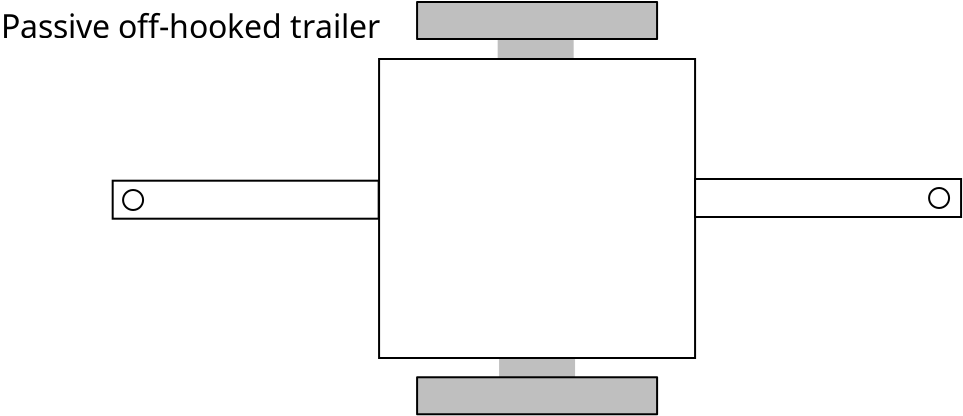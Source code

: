 <?xml version="1.0" encoding="UTF-8"?>
<dia:diagram xmlns:dia="http://www.lysator.liu.se/~alla/dia/">
  <dia:layer name="Background" visible="true">
    <dia:object type="Standard - Box" version="0" id="O0">
      <dia:attribute name="obj_pos">
        <dia:point val="21.15,25"/>
      </dia:attribute>
      <dia:attribute name="obj_bb">
        <dia:rectangle val="21.1,24.95;24.9,25.95"/>
      </dia:attribute>
      <dia:attribute name="elem_corner">
        <dia:point val="21.15,25"/>
      </dia:attribute>
      <dia:attribute name="elem_width">
        <dia:real val="3.7"/>
      </dia:attribute>
      <dia:attribute name="elem_height">
        <dia:real val="0.9"/>
      </dia:attribute>
      <dia:attribute name="border_color">
        <dia:color val="#bfbfbf"/>
      </dia:attribute>
      <dia:attribute name="inner_color">
        <dia:color val="#bfbfbf"/>
      </dia:attribute>
      <dia:attribute name="show_background">
        <dia:boolean val="true"/>
      </dia:attribute>
      <dia:attribute name="corner_radius">
        <dia:real val="1.175e-38"/>
      </dia:attribute>
    </dia:object>
    <dia:object type="Standard - Box" version="0" id="O1">
      <dia:attribute name="obj_pos">
        <dia:point val="21.08,9.035"/>
      </dia:attribute>
      <dia:attribute name="obj_bb">
        <dia:rectangle val="21.03,8.985;24.83,9.985"/>
      </dia:attribute>
      <dia:attribute name="elem_corner">
        <dia:point val="21.08,9.035"/>
      </dia:attribute>
      <dia:attribute name="elem_width">
        <dia:real val="3.7"/>
      </dia:attribute>
      <dia:attribute name="elem_height">
        <dia:real val="0.9"/>
      </dia:attribute>
      <dia:attribute name="border_color">
        <dia:color val="#bfbfbf"/>
      </dia:attribute>
      <dia:attribute name="inner_color">
        <dia:color val="#bfbfbf"/>
      </dia:attribute>
      <dia:attribute name="show_background">
        <dia:boolean val="true"/>
      </dia:attribute>
      <dia:attribute name="corner_radius">
        <dia:real val="1.175e-38"/>
      </dia:attribute>
    </dia:object>
    <dia:object type="Standard - Box" version="0" id="O2">
      <dia:attribute name="obj_pos">
        <dia:point val="15.1,10"/>
      </dia:attribute>
      <dia:attribute name="obj_bb">
        <dia:rectangle val="15.05,9.95;30.95,25"/>
      </dia:attribute>
      <dia:attribute name="elem_corner">
        <dia:point val="15.1,10"/>
      </dia:attribute>
      <dia:attribute name="elem_width">
        <dia:real val="15.8"/>
      </dia:attribute>
      <dia:attribute name="elem_height">
        <dia:real val="14.95"/>
      </dia:attribute>
      <dia:attribute name="show_background">
        <dia:boolean val="true"/>
      </dia:attribute>
    </dia:object>
    <dia:object type="Standard - Box" version="0" id="O3">
      <dia:attribute name="obj_pos">
        <dia:point val="17,7.15"/>
      </dia:attribute>
      <dia:attribute name="obj_bb">
        <dia:rectangle val="16.95,7.1;29.05,9.05"/>
      </dia:attribute>
      <dia:attribute name="elem_corner">
        <dia:point val="17,7.15"/>
      </dia:attribute>
      <dia:attribute name="elem_width">
        <dia:real val="12"/>
      </dia:attribute>
      <dia:attribute name="elem_height">
        <dia:real val="1.85"/>
      </dia:attribute>
      <dia:attribute name="inner_color">
        <dia:color val="#bfbfbf"/>
      </dia:attribute>
      <dia:attribute name="show_background">
        <dia:boolean val="true"/>
      </dia:attribute>
      <dia:attribute name="corner_radius">
        <dia:real val="1.175e-38"/>
      </dia:attribute>
    </dia:object>
    <dia:object type="Standard - Box" version="0" id="O4">
      <dia:attribute name="obj_pos">
        <dia:point val="17.001,25.914"/>
      </dia:attribute>
      <dia:attribute name="obj_bb">
        <dia:rectangle val="16.951,25.864;29.051,27.814"/>
      </dia:attribute>
      <dia:attribute name="elem_corner">
        <dia:point val="17.001,25.914"/>
      </dia:attribute>
      <dia:attribute name="elem_width">
        <dia:real val="12"/>
      </dia:attribute>
      <dia:attribute name="elem_height">
        <dia:real val="1.85"/>
      </dia:attribute>
      <dia:attribute name="inner_color">
        <dia:color val="#bfbfbf"/>
      </dia:attribute>
      <dia:attribute name="show_background">
        <dia:boolean val="true"/>
      </dia:attribute>
      <dia:attribute name="corner_radius">
        <dia:real val="1.175e-38"/>
      </dia:attribute>
    </dia:object>
    <dia:object type="Standard - Box" version="0" id="O5">
      <dia:attribute name="obj_pos">
        <dia:point val="30.9,16"/>
      </dia:attribute>
      <dia:attribute name="obj_bb">
        <dia:rectangle val="30.85,15.95;44.25,17.95"/>
      </dia:attribute>
      <dia:attribute name="elem_corner">
        <dia:point val="30.9,16"/>
      </dia:attribute>
      <dia:attribute name="elem_width">
        <dia:real val="13.3"/>
      </dia:attribute>
      <dia:attribute name="elem_height">
        <dia:real val="1.9"/>
      </dia:attribute>
      <dia:attribute name="show_background">
        <dia:boolean val="true"/>
      </dia:attribute>
    </dia:object>
    <dia:object type="Standard - Box" version="0" id="O6">
      <dia:attribute name="obj_pos">
        <dia:point val="1.78,16.085"/>
      </dia:attribute>
      <dia:attribute name="obj_bb">
        <dia:rectangle val="1.73,16.035;15.13,18.035"/>
      </dia:attribute>
      <dia:attribute name="elem_corner">
        <dia:point val="1.78,16.085"/>
      </dia:attribute>
      <dia:attribute name="elem_width">
        <dia:real val="13.3"/>
      </dia:attribute>
      <dia:attribute name="elem_height">
        <dia:real val="1.9"/>
      </dia:attribute>
      <dia:attribute name="show_background">
        <dia:boolean val="true"/>
      </dia:attribute>
    </dia:object>
    <dia:object type="Standard - Ellipse" version="0" id="O7">
      <dia:attribute name="obj_pos">
        <dia:point val="42.6,16.45"/>
      </dia:attribute>
      <dia:attribute name="obj_bb">
        <dia:rectangle val="42.55,16.4;43.65,17.5"/>
      </dia:attribute>
      <dia:attribute name="elem_corner">
        <dia:point val="42.6,16.45"/>
      </dia:attribute>
      <dia:attribute name="elem_width">
        <dia:real val="1"/>
      </dia:attribute>
      <dia:attribute name="elem_height">
        <dia:real val="1"/>
      </dia:attribute>
      <dia:attribute name="aspect">
        <dia:enum val="2"/>
      </dia:attribute>
    </dia:object>
    <dia:object type="Standard - Ellipse" version="0" id="O8">
      <dia:attribute name="obj_pos">
        <dia:point val="2.3,16.55"/>
      </dia:attribute>
      <dia:attribute name="obj_bb">
        <dia:rectangle val="2.25,16.5;3.35,17.6"/>
      </dia:attribute>
      <dia:attribute name="elem_corner">
        <dia:point val="2.3,16.55"/>
      </dia:attribute>
      <dia:attribute name="elem_width">
        <dia:real val="1"/>
      </dia:attribute>
      <dia:attribute name="elem_height">
        <dia:real val="1"/>
      </dia:attribute>
      <dia:attribute name="aspect">
        <dia:enum val="2"/>
      </dia:attribute>
    </dia:object>
    <dia:object type="Standard - Text" version="0" id="O9">
      <dia:attribute name="obj_pos">
        <dia:point val="-3.804,8.965"/>
      </dia:attribute>
      <dia:attribute name="obj_bb">
        <dia:rectangle val="-3.804,7.565;14.396,9.965"/>
      </dia:attribute>
      <dia:attribute name="text">
        <dia:composite type="text">
          <dia:attribute name="string">
            <dia:string>#Passive off-hooked trailer#</dia:string>
          </dia:attribute>
          <dia:attribute name="font">
            <dia:font family="sans" style="0" name="Helvetica"/>
          </dia:attribute>
          <dia:attribute name="height">
            <dia:real val="2"/>
          </dia:attribute>
          <dia:attribute name="pos">
            <dia:point val="-3.804,8.965"/>
          </dia:attribute>
          <dia:attribute name="color">
            <dia:color val="#000000"/>
          </dia:attribute>
          <dia:attribute name="alignment">
            <dia:enum val="0"/>
          </dia:attribute>
        </dia:composite>
      </dia:attribute>
    </dia:object>
  </dia:layer>
  <dia:layer name="Bond Graph" visible="true">
    <dia:object type="BondGraph - MTT port" version="0" id="O10">
      <dia:attribute name="obj_pos">
        <dia:point val="34,35"/>
      </dia:attribute>
      <dia:attribute name="obj_bb">
        <dia:rectangle val="33.95,34.95;40.684,36.857"/>
      </dia:attribute>
      <dia:attribute name="elem_corner">
        <dia:point val="34,35"/>
      </dia:attribute>
      <dia:attribute name="elem_width">
        <dia:real val="6.634"/>
      </dia:attribute>
      <dia:attribute name="elem_height">
        <dia:real val="1.807"/>
      </dia:attribute>
      <dia:attribute name="line_width">
        <dia:real val="0.1"/>
      </dia:attribute>
      <dia:attribute name="line_colour">
        <dia:color val="#000000"/>
      </dia:attribute>
      <dia:attribute name="fill_colour">
        <dia:color val="#ffffff"/>
      </dia:attribute>
      <dia:attribute name="show_background">
        <dia:boolean val="true"/>
      </dia:attribute>
      <dia:attribute name="line_style">
        <dia:enum val="0"/>
        <dia:real val="1"/>
      </dia:attribute>
      <dia:attribute name="text">
        <dia:composite type="text">
          <dia:attribute name="string">
            <dia:string>#rotation:z1#</dia:string>
          </dia:attribute>
          <dia:attribute name="font">
            <dia:font family="sans" style="80" name="Helvetica"/>
          </dia:attribute>
          <dia:attribute name="height">
            <dia:real val="1"/>
          </dia:attribute>
          <dia:attribute name="pos">
            <dia:point val="37.317,36.154"/>
          </dia:attribute>
          <dia:attribute name="color">
            <dia:color val="#000000"/>
          </dia:attribute>
          <dia:attribute name="alignment">
            <dia:enum val="1"/>
          </dia:attribute>
        </dia:composite>
      </dia:attribute>
      <dia:attribute name="flip_horizontal">
        <dia:boolean val="false"/>
      </dia:attribute>
      <dia:attribute name="flip_vertical">
        <dia:boolean val="false"/>
      </dia:attribute>
    </dia:object>
    <dia:object type="BondGraph - MTT port" version="0" id="O11">
      <dia:attribute name="obj_pos">
        <dia:point val="5,35"/>
      </dia:attribute>
      <dia:attribute name="obj_bb">
        <dia:rectangle val="4.95,34.95;11.684,36.857"/>
      </dia:attribute>
      <dia:attribute name="elem_corner">
        <dia:point val="5,35"/>
      </dia:attribute>
      <dia:attribute name="elem_width">
        <dia:real val="6.634"/>
      </dia:attribute>
      <dia:attribute name="elem_height">
        <dia:real val="1.807"/>
      </dia:attribute>
      <dia:attribute name="line_width">
        <dia:real val="0.1"/>
      </dia:attribute>
      <dia:attribute name="line_colour">
        <dia:color val="#000000"/>
      </dia:attribute>
      <dia:attribute name="fill_colour">
        <dia:color val="#ffffff"/>
      </dia:attribute>
      <dia:attribute name="show_background">
        <dia:boolean val="true"/>
      </dia:attribute>
      <dia:attribute name="line_style">
        <dia:enum val="0"/>
        <dia:real val="1"/>
      </dia:attribute>
      <dia:attribute name="text">
        <dia:composite type="text">
          <dia:attribute name="string">
            <dia:string>#rotation:z2#</dia:string>
          </dia:attribute>
          <dia:attribute name="font">
            <dia:font family="sans" style="80" name="Helvetica"/>
          </dia:attribute>
          <dia:attribute name="height">
            <dia:real val="1"/>
          </dia:attribute>
          <dia:attribute name="pos">
            <dia:point val="8.317,36.154"/>
          </dia:attribute>
          <dia:attribute name="color">
            <dia:color val="#000000"/>
          </dia:attribute>
          <dia:attribute name="alignment">
            <dia:enum val="1"/>
          </dia:attribute>
        </dia:composite>
      </dia:attribute>
      <dia:attribute name="flip_horizontal">
        <dia:boolean val="false"/>
      </dia:attribute>
      <dia:attribute name="flip_vertical">
        <dia:boolean val="false"/>
      </dia:attribute>
    </dia:object>
    <dia:object type="BondGraph - MTT port" version="0" id="O12">
      <dia:attribute name="obj_pos">
        <dia:point val="13,42"/>
      </dia:attribute>
      <dia:attribute name="obj_bb">
        <dia:rectangle val="12.95,41.95;16.496,43.857"/>
      </dia:attribute>
      <dia:attribute name="elem_corner">
        <dia:point val="13,42"/>
      </dia:attribute>
      <dia:attribute name="elem_width">
        <dia:real val="3.446"/>
      </dia:attribute>
      <dia:attribute name="elem_height">
        <dia:real val="1.807"/>
      </dia:attribute>
      <dia:attribute name="line_width">
        <dia:real val="0.1"/>
      </dia:attribute>
      <dia:attribute name="line_colour">
        <dia:color val="#000000"/>
      </dia:attribute>
      <dia:attribute name="fill_colour">
        <dia:color val="#ffffff"/>
      </dia:attribute>
      <dia:attribute name="show_background">
        <dia:boolean val="false"/>
      </dia:attribute>
      <dia:attribute name="line_style">
        <dia:enum val="0"/>
        <dia:real val="1"/>
      </dia:attribute>
      <dia:attribute name="text">
        <dia:composite type="text">
          <dia:attribute name="string">
            <dia:string>#TF:D#</dia:string>
          </dia:attribute>
          <dia:attribute name="font">
            <dia:font family="serif" style="80" name="Times-Roman"/>
          </dia:attribute>
          <dia:attribute name="height">
            <dia:real val="1"/>
          </dia:attribute>
          <dia:attribute name="pos">
            <dia:point val="14.723,43.204"/>
          </dia:attribute>
          <dia:attribute name="color">
            <dia:color val="#000000"/>
          </dia:attribute>
          <dia:attribute name="alignment">
            <dia:enum val="1"/>
          </dia:attribute>
        </dia:composite>
      </dia:attribute>
      <dia:attribute name="flip_horizontal">
        <dia:boolean val="false"/>
      </dia:attribute>
      <dia:attribute name="flip_vertical">
        <dia:boolean val="false"/>
      </dia:attribute>
    </dia:object>
    <dia:object type="BondGraph - MTT port" version="0" id="O13">
      <dia:attribute name="obj_pos">
        <dia:point val="29,43"/>
      </dia:attribute>
      <dia:attribute name="obj_bb">
        <dia:rectangle val="28.95,42.95;32.371,44.857"/>
      </dia:attribute>
      <dia:attribute name="elem_corner">
        <dia:point val="29,43"/>
      </dia:attribute>
      <dia:attribute name="elem_width">
        <dia:real val="3.321"/>
      </dia:attribute>
      <dia:attribute name="elem_height">
        <dia:real val="1.807"/>
      </dia:attribute>
      <dia:attribute name="line_width">
        <dia:real val="0.1"/>
      </dia:attribute>
      <dia:attribute name="line_colour">
        <dia:color val="#000000"/>
      </dia:attribute>
      <dia:attribute name="fill_colour">
        <dia:color val="#ffffff"/>
      </dia:attribute>
      <dia:attribute name="show_background">
        <dia:boolean val="false"/>
      </dia:attribute>
      <dia:attribute name="line_style">
        <dia:enum val="0"/>
        <dia:real val="1"/>
      </dia:attribute>
      <dia:attribute name="text">
        <dia:composite type="text">
          <dia:attribute name="string">
            <dia:string>#TF:L#</dia:string>
          </dia:attribute>
          <dia:attribute name="font">
            <dia:font family="serif" style="80" name="Times-Roman"/>
          </dia:attribute>
          <dia:attribute name="height">
            <dia:real val="1"/>
          </dia:attribute>
          <dia:attribute name="pos">
            <dia:point val="30.661,44.204"/>
          </dia:attribute>
          <dia:attribute name="color">
            <dia:color val="#000000"/>
          </dia:attribute>
          <dia:attribute name="alignment">
            <dia:enum val="1"/>
          </dia:attribute>
        </dia:composite>
      </dia:attribute>
      <dia:attribute name="flip_horizontal">
        <dia:boolean val="false"/>
      </dia:attribute>
      <dia:attribute name="flip_vertical">
        <dia:boolean val="false"/>
      </dia:attribute>
    </dia:object>
    <dia:object type="BondGraph - MTT port" version="0" id="O14">
      <dia:attribute name="obj_pos">
        <dia:point val="-4,35"/>
      </dia:attribute>
      <dia:attribute name="obj_bb">
        <dia:rectangle val="-4.05,34.95;0.871,36.857"/>
      </dia:attribute>
      <dia:attribute name="elem_corner">
        <dia:point val="-4,35"/>
      </dia:attribute>
      <dia:attribute name="elem_width">
        <dia:real val="4.821"/>
      </dia:attribute>
      <dia:attribute name="elem_height">
        <dia:real val="1.807"/>
      </dia:attribute>
      <dia:attribute name="line_width">
        <dia:real val="0.1"/>
      </dia:attribute>
      <dia:attribute name="line_colour">
        <dia:color val="#000000"/>
      </dia:attribute>
      <dia:attribute name="fill_colour">
        <dia:color val="#ffffff"/>
      </dia:attribute>
      <dia:attribute name="show_background">
        <dia:boolean val="false"/>
      </dia:attribute>
      <dia:attribute name="line_style">
        <dia:enum val="0"/>
        <dia:real val="1"/>
      </dia:attribute>
      <dia:attribute name="text">
        <dia:composite type="text">
          <dia:attribute name="string">
            <dia:string>#SS:[x2]#</dia:string>
          </dia:attribute>
          <dia:attribute name="font">
            <dia:font family="serif" style="80" name="Times-Roman"/>
          </dia:attribute>
          <dia:attribute name="height">
            <dia:real val="1"/>
          </dia:attribute>
          <dia:attribute name="pos">
            <dia:point val="-1.589,36.204"/>
          </dia:attribute>
          <dia:attribute name="color">
            <dia:color val="#000000"/>
          </dia:attribute>
          <dia:attribute name="alignment">
            <dia:enum val="1"/>
          </dia:attribute>
        </dia:composite>
      </dia:attribute>
      <dia:attribute name="flip_horizontal">
        <dia:boolean val="false"/>
      </dia:attribute>
      <dia:attribute name="flip_vertical">
        <dia:boolean val="false"/>
      </dia:attribute>
    </dia:object>
    <dia:object type="BondGraph - MTT port" version="0" id="O15">
      <dia:attribute name="obj_pos">
        <dia:point val="6,28"/>
      </dia:attribute>
      <dia:attribute name="obj_bb">
        <dia:rectangle val="5.95,27.95;10.871,29.857"/>
      </dia:attribute>
      <dia:attribute name="elem_corner">
        <dia:point val="6,28"/>
      </dia:attribute>
      <dia:attribute name="elem_width">
        <dia:real val="4.821"/>
      </dia:attribute>
      <dia:attribute name="elem_height">
        <dia:real val="1.807"/>
      </dia:attribute>
      <dia:attribute name="line_width">
        <dia:real val="0.1"/>
      </dia:attribute>
      <dia:attribute name="line_colour">
        <dia:color val="#000000"/>
      </dia:attribute>
      <dia:attribute name="fill_colour">
        <dia:color val="#ffffff"/>
      </dia:attribute>
      <dia:attribute name="show_background">
        <dia:boolean val="false"/>
      </dia:attribute>
      <dia:attribute name="line_style">
        <dia:enum val="0"/>
        <dia:real val="1"/>
      </dia:attribute>
      <dia:attribute name="text">
        <dia:composite type="text">
          <dia:attribute name="string">
            <dia:string>#SS:[y2]#</dia:string>
          </dia:attribute>
          <dia:attribute name="font">
            <dia:font family="serif" style="80" name="Times-Roman"/>
          </dia:attribute>
          <dia:attribute name="height">
            <dia:real val="1"/>
          </dia:attribute>
          <dia:attribute name="pos">
            <dia:point val="8.411,29.204"/>
          </dia:attribute>
          <dia:attribute name="color">
            <dia:color val="#000000"/>
          </dia:attribute>
          <dia:attribute name="alignment">
            <dia:enum val="1"/>
          </dia:attribute>
        </dia:composite>
      </dia:attribute>
      <dia:attribute name="flip_horizontal">
        <dia:boolean val="false"/>
      </dia:attribute>
      <dia:attribute name="flip_vertical">
        <dia:boolean val="false"/>
      </dia:attribute>
    </dia:object>
    <dia:object type="BondGraph - MTT bond" version="0" id="O16">
      <dia:attribute name="obj_pos">
        <dia:point val="47.417,36.004"/>
      </dia:attribute>
      <dia:attribute name="obj_bb">
        <dia:rectangle val="41.572,34.097;45.6,36.803"/>
      </dia:attribute>
      <dia:attribute name="conn_endpoints">
        <dia:point val="47.417,36.004"/>
        <dia:point val="37.317,35.904"/>
      </dia:attribute>
      <dia:attribute name="numcp">
        <dia:int val="1"/>
      </dia:attribute>
      <dia:attribute name="absolute_start_gap">
        <dia:real val="1"/>
      </dia:attribute>
      <dia:attribute name="absolute_end_gap">
        <dia:real val="1"/>
      </dia:attribute>
      <dia:attribute name="object_edge_start">
        <dia:boolean val="true"/>
      </dia:attribute>
      <dia:attribute name="object_edge_end">
        <dia:boolean val="true"/>
      </dia:attribute>
      <dia:attribute name="effort_causality">
        <dia:enum val="1"/>
      </dia:attribute>
      <dia:attribute name="flow_causality">
        <dia:enum val="1"/>
      </dia:attribute>
      <dia:attribute name="arrow_on_start">
        <dia:boolean val="false"/>
      </dia:attribute>
      <dia:attribute name="signal">
        <dia:boolean val="false"/>
      </dia:attribute>
      <dia:attribute name="end_label">
        <dia:string>#[x_1]#</dia:string>
      </dia:attribute>
      <dia:connections>
        <dia:connection handle="0" to="O40" connection="0"/>
        <dia:connection handle="1" to="O10" connection="0"/>
      </dia:connections>
    </dia:object>
    <dia:object type="BondGraph - MTT bond" version="0" id="O17">
      <dia:attribute name="obj_pos">
        <dia:point val="37.308,28.974"/>
      </dia:attribute>
      <dia:attribute name="obj_bb">
        <dia:rectangle val="37.221,30.273;40.014,34.151"/>
      </dia:attribute>
      <dia:attribute name="conn_endpoints">
        <dia:point val="37.308,28.974"/>
        <dia:point val="37.317,35.904"/>
      </dia:attribute>
      <dia:attribute name="numcp">
        <dia:int val="1"/>
      </dia:attribute>
      <dia:attribute name="absolute_start_gap">
        <dia:real val="1"/>
      </dia:attribute>
      <dia:attribute name="absolute_end_gap">
        <dia:real val="1"/>
      </dia:attribute>
      <dia:attribute name="object_edge_start">
        <dia:boolean val="true"/>
      </dia:attribute>
      <dia:attribute name="object_edge_end">
        <dia:boolean val="true"/>
      </dia:attribute>
      <dia:attribute name="effort_causality">
        <dia:enum val="1"/>
      </dia:attribute>
      <dia:attribute name="flow_causality">
        <dia:enum val="1"/>
      </dia:attribute>
      <dia:attribute name="arrow_on_start">
        <dia:boolean val="false"/>
      </dia:attribute>
      <dia:attribute name="signal">
        <dia:boolean val="false"/>
      </dia:attribute>
      <dia:attribute name="end_label">
        <dia:string>#[y_1]#</dia:string>
      </dia:attribute>
      <dia:connections>
        <dia:connection handle="0" to="O41" connection="0"/>
        <dia:connection handle="1" to="O10" connection="0"/>
      </dia:connections>
    </dia:object>
    <dia:object type="BondGraph - MTT port" version="0" id="O18">
      <dia:attribute name="obj_pos">
        <dia:point val="23,35"/>
      </dia:attribute>
      <dia:attribute name="obj_bb">
        <dia:rectangle val="22.95,34.95;24.684,36.857"/>
      </dia:attribute>
      <dia:attribute name="elem_corner">
        <dia:point val="23,35"/>
      </dia:attribute>
      <dia:attribute name="elem_width">
        <dia:real val="1.634"/>
      </dia:attribute>
      <dia:attribute name="elem_height">
        <dia:real val="1.807"/>
      </dia:attribute>
      <dia:attribute name="line_width">
        <dia:real val="0.1"/>
      </dia:attribute>
      <dia:attribute name="line_colour">
        <dia:color val="#000000"/>
      </dia:attribute>
      <dia:attribute name="fill_colour">
        <dia:color val="#ffffff"/>
      </dia:attribute>
      <dia:attribute name="show_background">
        <dia:boolean val="false"/>
      </dia:attribute>
      <dia:attribute name="line_style">
        <dia:enum val="0"/>
        <dia:real val="1"/>
      </dia:attribute>
      <dia:attribute name="text">
        <dia:composite type="text">
          <dia:attribute name="string">
            <dia:string>#1#</dia:string>
          </dia:attribute>
          <dia:attribute name="font">
            <dia:font family="serif" style="80" name="Times-Roman"/>
          </dia:attribute>
          <dia:attribute name="height">
            <dia:real val="1"/>
          </dia:attribute>
          <dia:attribute name="pos">
            <dia:point val="23.817,36.204"/>
          </dia:attribute>
          <dia:attribute name="color">
            <dia:color val="#000000"/>
          </dia:attribute>
          <dia:attribute name="alignment">
            <dia:enum val="1"/>
          </dia:attribute>
        </dia:composite>
      </dia:attribute>
      <dia:attribute name="flip_horizontal">
        <dia:boolean val="false"/>
      </dia:attribute>
      <dia:attribute name="flip_vertical">
        <dia:boolean val="false"/>
      </dia:attribute>
    </dia:object>
    <dia:object type="BondGraph - MTT port" version="0" id="O19">
      <dia:attribute name="obj_pos">
        <dia:point val="23,52"/>
      </dia:attribute>
      <dia:attribute name="obj_bb">
        <dia:rectangle val="22.95,51.95;24.684,53.857"/>
      </dia:attribute>
      <dia:attribute name="elem_corner">
        <dia:point val="23,52"/>
      </dia:attribute>
      <dia:attribute name="elem_width">
        <dia:real val="1.634"/>
      </dia:attribute>
      <dia:attribute name="elem_height">
        <dia:real val="1.807"/>
      </dia:attribute>
      <dia:attribute name="line_width">
        <dia:real val="0.1"/>
      </dia:attribute>
      <dia:attribute name="line_colour">
        <dia:color val="#000000"/>
      </dia:attribute>
      <dia:attribute name="fill_colour">
        <dia:color val="#ffffff"/>
      </dia:attribute>
      <dia:attribute name="show_background">
        <dia:boolean val="false"/>
      </dia:attribute>
      <dia:attribute name="line_style">
        <dia:enum val="0"/>
        <dia:real val="1"/>
      </dia:attribute>
      <dia:attribute name="text">
        <dia:composite type="text">
          <dia:attribute name="string">
            <dia:string>#1#</dia:string>
          </dia:attribute>
          <dia:attribute name="font">
            <dia:font family="serif" style="80" name="Times-Roman"/>
          </dia:attribute>
          <dia:attribute name="height">
            <dia:real val="1"/>
          </dia:attribute>
          <dia:attribute name="pos">
            <dia:point val="23.817,53.204"/>
          </dia:attribute>
          <dia:attribute name="color">
            <dia:color val="#000000"/>
          </dia:attribute>
          <dia:attribute name="alignment">
            <dia:enum val="1"/>
          </dia:attribute>
        </dia:composite>
      </dia:attribute>
      <dia:attribute name="flip_horizontal">
        <dia:boolean val="false"/>
      </dia:attribute>
      <dia:attribute name="flip_vertical">
        <dia:boolean val="false"/>
      </dia:attribute>
    </dia:object>
    <dia:object type="BondGraph - MTT bond" version="0" id="O20">
      <dia:attribute name="obj_pos">
        <dia:point val="37.317,35.904"/>
      </dia:attribute>
      <dia:attribute name="obj_bb">
        <dia:rectangle val="25.573,34.054;34.45,36.754"/>
      </dia:attribute>
      <dia:attribute name="conn_endpoints">
        <dia:point val="37.317,35.904"/>
        <dia:point val="23.817,35.904"/>
      </dia:attribute>
      <dia:attribute name="numcp">
        <dia:int val="1"/>
      </dia:attribute>
      <dia:attribute name="absolute_start_gap">
        <dia:real val="1"/>
      </dia:attribute>
      <dia:attribute name="absolute_end_gap">
        <dia:real val="1"/>
      </dia:attribute>
      <dia:attribute name="object_edge_start">
        <dia:boolean val="true"/>
      </dia:attribute>
      <dia:attribute name="object_edge_end">
        <dia:boolean val="true"/>
      </dia:attribute>
      <dia:attribute name="effort_causality">
        <dia:enum val="0"/>
      </dia:attribute>
      <dia:attribute name="flow_causality">
        <dia:enum val="0"/>
      </dia:attribute>
      <dia:attribute name="arrow_on_start">
        <dia:boolean val="false"/>
      </dia:attribute>
      <dia:attribute name="signal">
        <dia:boolean val="false"/>
      </dia:attribute>
      <dia:attribute name="start_label">
        <dia:string>#[x_2]#</dia:string>
      </dia:attribute>
      <dia:connections>
        <dia:connection handle="0" to="O10" connection="0"/>
        <dia:connection handle="1" to="O18" connection="0"/>
      </dia:connections>
    </dia:object>
    <dia:object type="BondGraph - MTT bond" version="0" id="O21">
      <dia:attribute name="obj_pos">
        <dia:point val="37.317,35.904"/>
      </dia:attribute>
      <dia:attribute name="obj_bb">
        <dia:rectangle val="31.189,36.09;39.1,44.102"/>
      </dia:attribute>
      <dia:attribute name="conn_endpoints">
        <dia:point val="37.317,35.904"/>
        <dia:point val="30.661,43.904"/>
      </dia:attribute>
      <dia:attribute name="numcp">
        <dia:int val="1"/>
      </dia:attribute>
      <dia:attribute name="absolute_start_gap">
        <dia:real val="1"/>
      </dia:attribute>
      <dia:attribute name="absolute_end_gap">
        <dia:real val="1"/>
      </dia:attribute>
      <dia:attribute name="object_edge_start">
        <dia:boolean val="true"/>
      </dia:attribute>
      <dia:attribute name="object_edge_end">
        <dia:boolean val="true"/>
      </dia:attribute>
      <dia:attribute name="effort_causality">
        <dia:enum val="0"/>
      </dia:attribute>
      <dia:attribute name="flow_causality">
        <dia:enum val="0"/>
      </dia:attribute>
      <dia:attribute name="arrow_on_start">
        <dia:boolean val="false"/>
      </dia:attribute>
      <dia:attribute name="signal">
        <dia:boolean val="false"/>
      </dia:attribute>
      <dia:attribute name="start_label">
        <dia:string>#[y_2]#</dia:string>
      </dia:attribute>
      <dia:connections>
        <dia:connection handle="0" to="O10" connection="0"/>
        <dia:connection handle="1" to="O13" connection="0"/>
      </dia:connections>
    </dia:object>
    <dia:object type="BondGraph - MTT bond" version="0" id="O22">
      <dia:attribute name="obj_pos">
        <dia:point val="23.817,35.904"/>
      </dia:attribute>
      <dia:attribute name="obj_bb">
        <dia:rectangle val="12.569,34.054;22.0,36.754"/>
      </dia:attribute>
      <dia:attribute name="conn_endpoints">
        <dia:point val="23.817,35.904"/>
        <dia:point val="8.317,35.904"/>
      </dia:attribute>
      <dia:attribute name="numcp">
        <dia:int val="1"/>
      </dia:attribute>
      <dia:attribute name="absolute_start_gap">
        <dia:real val="1"/>
      </dia:attribute>
      <dia:attribute name="absolute_end_gap">
        <dia:real val="1"/>
      </dia:attribute>
      <dia:attribute name="object_edge_start">
        <dia:boolean val="true"/>
      </dia:attribute>
      <dia:attribute name="object_edge_end">
        <dia:boolean val="true"/>
      </dia:attribute>
      <dia:attribute name="effort_causality">
        <dia:enum val="0"/>
      </dia:attribute>
      <dia:attribute name="flow_causality">
        <dia:enum val="0"/>
      </dia:attribute>
      <dia:attribute name="arrow_on_start">
        <dia:boolean val="false"/>
      </dia:attribute>
      <dia:attribute name="signal">
        <dia:boolean val="false"/>
      </dia:attribute>
      <dia:attribute name="end_label">
        <dia:string>#[x_1]#</dia:string>
      </dia:attribute>
      <dia:connections>
        <dia:connection handle="0" to="O18" connection="0"/>
        <dia:connection handle="1" to="O11" connection="0"/>
      </dia:connections>
    </dia:object>
    <dia:object type="BondGraph - MTT bond" version="0" id="O23">
      <dia:attribute name="obj_pos">
        <dia:point val="30.661,43.904"/>
      </dia:attribute>
      <dia:attribute name="obj_bb">
        <dia:rectangle val="24.311,44.63;31.011,53.034"/>
      </dia:attribute>
      <dia:attribute name="conn_endpoints">
        <dia:point val="30.661,43.904"/>
        <dia:point val="23.817,52.904"/>
      </dia:attribute>
      <dia:attribute name="numcp">
        <dia:int val="1"/>
      </dia:attribute>
      <dia:attribute name="absolute_start_gap">
        <dia:real val="1"/>
      </dia:attribute>
      <dia:attribute name="absolute_end_gap">
        <dia:real val="1"/>
      </dia:attribute>
      <dia:attribute name="object_edge_start">
        <dia:boolean val="true"/>
      </dia:attribute>
      <dia:attribute name="object_edge_end">
        <dia:boolean val="true"/>
      </dia:attribute>
      <dia:attribute name="effort_causality">
        <dia:enum val="1"/>
      </dia:attribute>
      <dia:attribute name="flow_causality">
        <dia:enum val="1"/>
      </dia:attribute>
      <dia:attribute name="arrow_on_start">
        <dia:boolean val="false"/>
      </dia:attribute>
      <dia:attribute name="signal">
        <dia:boolean val="false"/>
      </dia:attribute>
      <dia:attribute name="show_labels">
        <dia:boolean val="true"/>
      </dia:attribute>
      <dia:connections>
        <dia:connection handle="0" to="O13" connection="0"/>
        <dia:connection handle="1" to="O19" connection="0"/>
      </dia:connections>
    </dia:object>
    <dia:object type="BondGraph - MTT bond" version="0" id="O24">
      <dia:attribute name="obj_pos">
        <dia:point val="23.817,52.904"/>
      </dia:attribute>
      <dia:attribute name="obj_bb">
        <dia:rectangle val="15.286,42.186;24.032,52.234"/>
      </dia:attribute>
      <dia:attribute name="conn_endpoints">
        <dia:point val="23.817,52.904"/>
        <dia:point val="14.723,42.904"/>
      </dia:attribute>
      <dia:attribute name="numcp">
        <dia:int val="1"/>
      </dia:attribute>
      <dia:attribute name="absolute_start_gap">
        <dia:real val="1"/>
      </dia:attribute>
      <dia:attribute name="absolute_end_gap">
        <dia:real val="1"/>
      </dia:attribute>
      <dia:attribute name="object_edge_start">
        <dia:boolean val="true"/>
      </dia:attribute>
      <dia:attribute name="object_edge_end">
        <dia:boolean val="true"/>
      </dia:attribute>
      <dia:attribute name="effort_causality">
        <dia:enum val="1"/>
      </dia:attribute>
      <dia:attribute name="flow_causality">
        <dia:enum val="1"/>
      </dia:attribute>
      <dia:attribute name="arrow_on_start">
        <dia:boolean val="false"/>
      </dia:attribute>
      <dia:attribute name="signal">
        <dia:boolean val="false"/>
      </dia:attribute>
      <dia:connections>
        <dia:connection handle="0" to="O19" connection="0"/>
        <dia:connection handle="1" to="O12" connection="0"/>
      </dia:connections>
    </dia:object>
    <dia:object type="BondGraph - MTT bond" version="0" id="O25">
      <dia:attribute name="obj_pos">
        <dia:point val="14.723,42.904"/>
      </dia:attribute>
      <dia:attribute name="obj_bb">
        <dia:rectangle val="8.882,35.181;14.933,42.777"/>
      </dia:attribute>
      <dia:attribute name="conn_endpoints">
        <dia:point val="14.723,42.904"/>
        <dia:point val="8.317,35.904"/>
      </dia:attribute>
      <dia:attribute name="numcp">
        <dia:int val="1"/>
      </dia:attribute>
      <dia:attribute name="absolute_start_gap">
        <dia:real val="1"/>
      </dia:attribute>
      <dia:attribute name="absolute_end_gap">
        <dia:real val="1"/>
      </dia:attribute>
      <dia:attribute name="object_edge_start">
        <dia:boolean val="true"/>
      </dia:attribute>
      <dia:attribute name="object_edge_end">
        <dia:boolean val="true"/>
      </dia:attribute>
      <dia:attribute name="effort_causality">
        <dia:enum val="0"/>
      </dia:attribute>
      <dia:attribute name="flow_causality">
        <dia:enum val="0"/>
      </dia:attribute>
      <dia:attribute name="arrow_on_start">
        <dia:boolean val="false"/>
      </dia:attribute>
      <dia:attribute name="signal">
        <dia:boolean val="false"/>
      </dia:attribute>
      <dia:attribute name="end_label">
        <dia:string>#[y_1]#</dia:string>
      </dia:attribute>
      <dia:connections>
        <dia:connection handle="0" to="O12" connection="0"/>
        <dia:connection handle="1" to="O11" connection="0"/>
      </dia:connections>
    </dia:object>
    <dia:object type="BondGraph - MTT bond" version="0" id="O26">
      <dia:attribute name="obj_pos">
        <dia:point val="8.317,35.904"/>
      </dia:attribute>
      <dia:attribute name="obj_bb">
        <dia:rectangle val="-0.701,34.054;8.817,36.754"/>
      </dia:attribute>
      <dia:attribute name="conn_endpoints">
        <dia:point val="8.317,35.904"/>
        <dia:point val="-1.589,35.904"/>
      </dia:attribute>
      <dia:attribute name="numcp">
        <dia:int val="1"/>
      </dia:attribute>
      <dia:attribute name="absolute_start_gap">
        <dia:real val="1"/>
      </dia:attribute>
      <dia:attribute name="absolute_end_gap">
        <dia:real val="1"/>
      </dia:attribute>
      <dia:attribute name="object_edge_start">
        <dia:boolean val="true"/>
      </dia:attribute>
      <dia:attribute name="object_edge_end">
        <dia:boolean val="true"/>
      </dia:attribute>
      <dia:attribute name="effort_causality">
        <dia:enum val="0"/>
      </dia:attribute>
      <dia:attribute name="flow_causality">
        <dia:enum val="0"/>
      </dia:attribute>
      <dia:attribute name="arrow_on_start">
        <dia:boolean val="false"/>
      </dia:attribute>
      <dia:attribute name="signal">
        <dia:boolean val="false"/>
      </dia:attribute>
      <dia:attribute name="start_label">
        <dia:string>#[x_2]#</dia:string>
      </dia:attribute>
      <dia:connections>
        <dia:connection handle="0" to="O11" connection="0"/>
        <dia:connection handle="1" to="O14" connection="0"/>
      </dia:connections>
    </dia:object>
    <dia:object type="BondGraph - MTT bond" version="0" id="O27">
      <dia:attribute name="obj_pos">
        <dia:point val="8.317,35.904"/>
      </dia:attribute>
      <dia:attribute name="obj_bb">
        <dia:rectangle val="7.48,29.27;11.03,35.12"/>
      </dia:attribute>
      <dia:attribute name="conn_endpoints">
        <dia:point val="8.317,35.904"/>
        <dia:point val="8.411,28.904"/>
      </dia:attribute>
      <dia:attribute name="numcp">
        <dia:int val="1"/>
      </dia:attribute>
      <dia:attribute name="absolute_start_gap">
        <dia:real val="1"/>
      </dia:attribute>
      <dia:attribute name="absolute_end_gap">
        <dia:real val="1"/>
      </dia:attribute>
      <dia:attribute name="object_edge_start">
        <dia:boolean val="true"/>
      </dia:attribute>
      <dia:attribute name="object_edge_end">
        <dia:boolean val="true"/>
      </dia:attribute>
      <dia:attribute name="effort_causality">
        <dia:enum val="0"/>
      </dia:attribute>
      <dia:attribute name="flow_causality">
        <dia:enum val="0"/>
      </dia:attribute>
      <dia:attribute name="arrow_on_start">
        <dia:boolean val="false"/>
      </dia:attribute>
      <dia:attribute name="signal">
        <dia:boolean val="false"/>
      </dia:attribute>
      <dia:attribute name="start_label">
        <dia:string>#[y_2]#</dia:string>
      </dia:attribute>
      <dia:connections>
        <dia:connection handle="0" to="O11" connection="0"/>
        <dia:connection handle="1" to="O15" connection="0"/>
      </dia:connections>
    </dia:object>
    <dia:object type="BondGraph - MTT port" version="0" id="O28">
      <dia:attribute name="obj_pos">
        <dia:point val="21.844,29"/>
      </dia:attribute>
      <dia:attribute name="obj_bb">
        <dia:rectangle val="21.794,28.95;25.34,30.857"/>
      </dia:attribute>
      <dia:attribute name="elem_corner">
        <dia:point val="21.844,29"/>
      </dia:attribute>
      <dia:attribute name="elem_width">
        <dia:real val="3.446"/>
      </dia:attribute>
      <dia:attribute name="elem_height">
        <dia:real val="1.807"/>
      </dia:attribute>
      <dia:attribute name="line_width">
        <dia:real val="0.1"/>
      </dia:attribute>
      <dia:attribute name="line_colour">
        <dia:color val="#000000"/>
      </dia:attribute>
      <dia:attribute name="fill_colour">
        <dia:color val="#ffffff"/>
      </dia:attribute>
      <dia:attribute name="show_background">
        <dia:boolean val="false"/>
      </dia:attribute>
      <dia:attribute name="line_style">
        <dia:enum val="0"/>
        <dia:real val="1"/>
      </dia:attribute>
      <dia:attribute name="text">
        <dia:composite type="text">
          <dia:attribute name="string">
            <dia:string>#Df:v#</dia:string>
          </dia:attribute>
          <dia:attribute name="font">
            <dia:font family="serif" style="80" name="Times-Roman"/>
          </dia:attribute>
          <dia:attribute name="height">
            <dia:real val="1"/>
          </dia:attribute>
          <dia:attribute name="pos">
            <dia:point val="23.567,30.204"/>
          </dia:attribute>
          <dia:attribute name="color">
            <dia:color val="#000000"/>
          </dia:attribute>
          <dia:attribute name="alignment">
            <dia:enum val="1"/>
          </dia:attribute>
        </dia:composite>
      </dia:attribute>
      <dia:attribute name="flip_horizontal">
        <dia:boolean val="false"/>
      </dia:attribute>
      <dia:attribute name="flip_vertical">
        <dia:boolean val="false"/>
      </dia:attribute>
    </dia:object>
    <dia:object type="BondGraph - MTT port" version="0" id="O29">
      <dia:attribute name="obj_pos">
        <dia:point val="20.9,56"/>
      </dia:attribute>
      <dia:attribute name="obj_bb">
        <dia:rectangle val="20.85,55.95;26.834,57.857"/>
      </dia:attribute>
      <dia:attribute name="elem_corner">
        <dia:point val="20.9,56"/>
      </dia:attribute>
      <dia:attribute name="elem_width">
        <dia:real val="5.884"/>
      </dia:attribute>
      <dia:attribute name="elem_height">
        <dia:real val="1.807"/>
      </dia:attribute>
      <dia:attribute name="line_width">
        <dia:real val="0.1"/>
      </dia:attribute>
      <dia:attribute name="line_colour">
        <dia:color val="#000000"/>
      </dia:attribute>
      <dia:attribute name="fill_colour">
        <dia:color val="#ffffff"/>
      </dia:attribute>
      <dia:attribute name="show_background">
        <dia:boolean val="false"/>
      </dia:attribute>
      <dia:attribute name="line_style">
        <dia:enum val="0"/>
        <dia:real val="1"/>
      </dia:attribute>
      <dia:attribute name="text">
        <dia:composite type="text">
          <dia:attribute name="string">
            <dia:string>#Df:omega#</dia:string>
          </dia:attribute>
          <dia:attribute name="font">
            <dia:font family="serif" style="80" name="Times-Roman"/>
          </dia:attribute>
          <dia:attribute name="height">
            <dia:real val="1"/>
          </dia:attribute>
          <dia:attribute name="pos">
            <dia:point val="23.842,57.204"/>
          </dia:attribute>
          <dia:attribute name="color">
            <dia:color val="#000000"/>
          </dia:attribute>
          <dia:attribute name="alignment">
            <dia:enum val="1"/>
          </dia:attribute>
        </dia:composite>
      </dia:attribute>
      <dia:attribute name="flip_horizontal">
        <dia:boolean val="false"/>
      </dia:attribute>
      <dia:attribute name="flip_vertical">
        <dia:boolean val="false"/>
      </dia:attribute>
    </dia:object>
    <dia:object type="BondGraph - MTT bond" version="0" id="O30">
      <dia:attribute name="obj_pos">
        <dia:point val="23.817,35.904"/>
      </dia:attribute>
      <dia:attribute name="obj_bb">
        <dia:rectangle val="23.552,31.156;24.935,34.102"/>
      </dia:attribute>
      <dia:attribute name="conn_endpoints">
        <dia:point val="23.817,35.904"/>
        <dia:point val="23.567,29.904"/>
      </dia:attribute>
      <dia:attribute name="numcp">
        <dia:int val="1"/>
      </dia:attribute>
      <dia:attribute name="absolute_start_gap">
        <dia:real val="1"/>
      </dia:attribute>
      <dia:attribute name="absolute_end_gap">
        <dia:real val="1"/>
      </dia:attribute>
      <dia:attribute name="object_edge_start">
        <dia:boolean val="true"/>
      </dia:attribute>
      <dia:attribute name="object_edge_end">
        <dia:boolean val="true"/>
      </dia:attribute>
      <dia:attribute name="effort_causality">
        <dia:enum val="1"/>
      </dia:attribute>
      <dia:attribute name="flow_causality">
        <dia:enum val="1"/>
      </dia:attribute>
      <dia:attribute name="arrow_on_start">
        <dia:boolean val="false"/>
      </dia:attribute>
      <dia:attribute name="signal">
        <dia:boolean val="false"/>
      </dia:attribute>
      <dia:attribute name="show_labels">
        <dia:boolean val="true"/>
      </dia:attribute>
      <dia:connections>
        <dia:connection handle="0" to="O18" connection="0"/>
        <dia:connection handle="1" to="O28" connection="0"/>
      </dia:connections>
    </dia:object>
    <dia:object type="BondGraph - MTT bond" version="0" id="O31">
      <dia:attribute name="obj_pos">
        <dia:point val="23.817,52.904"/>
      </dia:attribute>
      <dia:attribute name="obj_bb">
        <dia:rectangle val="23.73,53.246;25.036,56.096"/>
      </dia:attribute>
      <dia:attribute name="conn_endpoints">
        <dia:point val="23.817,52.904"/>
        <dia:point val="23.842,56.904"/>
      </dia:attribute>
      <dia:attribute name="numcp">
        <dia:int val="1"/>
      </dia:attribute>
      <dia:attribute name="absolute_start_gap">
        <dia:real val="1"/>
      </dia:attribute>
      <dia:attribute name="absolute_end_gap">
        <dia:real val="1"/>
      </dia:attribute>
      <dia:attribute name="object_edge_start">
        <dia:boolean val="true"/>
      </dia:attribute>
      <dia:attribute name="object_edge_end">
        <dia:boolean val="true"/>
      </dia:attribute>
      <dia:attribute name="effort_causality">
        <dia:enum val="1"/>
      </dia:attribute>
      <dia:attribute name="flow_causality">
        <dia:enum val="1"/>
      </dia:attribute>
      <dia:attribute name="arrow_on_start">
        <dia:boolean val="true"/>
      </dia:attribute>
      <dia:attribute name="signal">
        <dia:boolean val="false"/>
      </dia:attribute>
      <dia:attribute name="show_labels">
        <dia:boolean val="true"/>
      </dia:attribute>
      <dia:connections>
        <dia:connection handle="0" to="O19" connection="0"/>
        <dia:connection handle="1" to="O29" connection="0"/>
      </dia:connections>
    </dia:object>
    <dia:object type="BondGraph - MTT port" version="0" id="O32">
      <dia:attribute name="obj_pos">
        <dia:point val="20.8,47.05"/>
      </dia:attribute>
      <dia:attribute name="obj_bb">
        <dia:rectangle val="20.75,47;26.734,48.907"/>
      </dia:attribute>
      <dia:attribute name="elem_corner">
        <dia:point val="20.8,47.05"/>
      </dia:attribute>
      <dia:attribute name="elem_width">
        <dia:real val="5.884"/>
      </dia:attribute>
      <dia:attribute name="elem_height">
        <dia:real val="1.807"/>
      </dia:attribute>
      <dia:attribute name="line_width">
        <dia:real val="0.1"/>
      </dia:attribute>
      <dia:attribute name="line_colour">
        <dia:color val="#000000"/>
      </dia:attribute>
      <dia:attribute name="fill_colour">
        <dia:color val="#ffffff"/>
      </dia:attribute>
      <dia:attribute name="show_background">
        <dia:boolean val="false"/>
      </dia:attribute>
      <dia:attribute name="line_style">
        <dia:enum val="0"/>
        <dia:real val="1"/>
      </dia:attribute>
      <dia:attribute name="text">
        <dia:composite type="text">
          <dia:attribute name="string">
            <dia:string>#INTF:yaw#</dia:string>
          </dia:attribute>
          <dia:attribute name="font">
            <dia:font family="serif" style="80" name="Times-Roman"/>
          </dia:attribute>
          <dia:attribute name="height">
            <dia:real val="1"/>
          </dia:attribute>
          <dia:attribute name="pos">
            <dia:point val="23.742,48.254"/>
          </dia:attribute>
          <dia:attribute name="color">
            <dia:color val="#000000"/>
          </dia:attribute>
          <dia:attribute name="alignment">
            <dia:enum val="1"/>
          </dia:attribute>
        </dia:composite>
      </dia:attribute>
      <dia:attribute name="flip_horizontal">
        <dia:boolean val="false"/>
      </dia:attribute>
      <dia:attribute name="flip_vertical">
        <dia:boolean val="false"/>
      </dia:attribute>
    </dia:object>
    <dia:object type="BondGraph - MTT bond" version="0" id="O33">
      <dia:attribute name="obj_pos">
        <dia:point val="23.817,52.904"/>
      </dia:attribute>
      <dia:attribute name="obj_bb">
        <dia:rectangle val="22.981,48.285;25.002,52.086"/>
      </dia:attribute>
      <dia:attribute name="conn_endpoints">
        <dia:point val="23.817,52.904"/>
        <dia:point val="23.742,47.954"/>
      </dia:attribute>
      <dia:attribute name="numcp">
        <dia:int val="1"/>
      </dia:attribute>
      <dia:attribute name="line_width">
        <dia:real val="0.05"/>
      </dia:attribute>
      <dia:attribute name="absolute_start_gap">
        <dia:real val="1"/>
      </dia:attribute>
      <dia:attribute name="absolute_end_gap">
        <dia:real val="1"/>
      </dia:attribute>
      <dia:attribute name="object_edge_start">
        <dia:boolean val="true"/>
      </dia:attribute>
      <dia:attribute name="object_edge_end">
        <dia:boolean val="true"/>
      </dia:attribute>
      <dia:attribute name="effort_causality">
        <dia:enum val="1"/>
      </dia:attribute>
      <dia:attribute name="flow_causality">
        <dia:enum val="1"/>
      </dia:attribute>
      <dia:attribute name="arrow_on_start">
        <dia:boolean val="false"/>
      </dia:attribute>
      <dia:attribute name="signal">
        <dia:boolean val="true"/>
      </dia:attribute>
      <dia:attribute name="show_labels">
        <dia:boolean val="true"/>
      </dia:attribute>
      <dia:connections>
        <dia:connection handle="0" to="O19" connection="0"/>
        <dia:connection handle="1" to="O32" connection="0"/>
      </dia:connections>
    </dia:object>
    <dia:object type="BondGraph - MTT port" version="0" id="O34">
      <dia:attribute name="obj_pos">
        <dia:point val="23,42"/>
      </dia:attribute>
      <dia:attribute name="obj_bb">
        <dia:rectangle val="22.95,41.95;24.684,43.857"/>
      </dia:attribute>
      <dia:attribute name="elem_corner">
        <dia:point val="23,42"/>
      </dia:attribute>
      <dia:attribute name="elem_width">
        <dia:real val="1.634"/>
      </dia:attribute>
      <dia:attribute name="elem_height">
        <dia:real val="1.807"/>
      </dia:attribute>
      <dia:attribute name="line_width">
        <dia:real val="0.1"/>
      </dia:attribute>
      <dia:attribute name="line_colour">
        <dia:color val="#000000"/>
      </dia:attribute>
      <dia:attribute name="fill_colour">
        <dia:color val="#ffffff"/>
      </dia:attribute>
      <dia:attribute name="show_background">
        <dia:boolean val="false"/>
      </dia:attribute>
      <dia:attribute name="line_style">
        <dia:enum val="0"/>
        <dia:real val="1"/>
      </dia:attribute>
      <dia:attribute name="text">
        <dia:composite type="text">
          <dia:attribute name="string">
            <dia:string>#0#</dia:string>
          </dia:attribute>
          <dia:attribute name="font">
            <dia:font family="serif" style="80" name="Times-Roman"/>
          </dia:attribute>
          <dia:attribute name="height">
            <dia:real val="1"/>
          </dia:attribute>
          <dia:attribute name="pos">
            <dia:point val="23.817,43.204"/>
          </dia:attribute>
          <dia:attribute name="color">
            <dia:color val="#000000"/>
          </dia:attribute>
          <dia:attribute name="alignment">
            <dia:enum val="1"/>
          </dia:attribute>
        </dia:composite>
      </dia:attribute>
      <dia:attribute name="flip_horizontal">
        <dia:boolean val="false"/>
      </dia:attribute>
      <dia:attribute name="flip_vertical">
        <dia:boolean val="false"/>
      </dia:attribute>
    </dia:object>
    <dia:object type="BondGraph - MTT bond" version="0" id="O35">
      <dia:attribute name="obj_pos">
        <dia:point val="23.742,47.954"/>
      </dia:attribute>
      <dia:attribute name="obj_bb">
        <dia:rectangle val="22.986,43.271;25.002,47.172"/>
      </dia:attribute>
      <dia:attribute name="conn_endpoints">
        <dia:point val="23.742,47.954"/>
        <dia:point val="23.817,42.904"/>
      </dia:attribute>
      <dia:attribute name="numcp">
        <dia:int val="1"/>
      </dia:attribute>
      <dia:attribute name="line_width">
        <dia:real val="0.05"/>
      </dia:attribute>
      <dia:attribute name="absolute_start_gap">
        <dia:real val="1"/>
      </dia:attribute>
      <dia:attribute name="absolute_end_gap">
        <dia:real val="1"/>
      </dia:attribute>
      <dia:attribute name="object_edge_start">
        <dia:boolean val="true"/>
      </dia:attribute>
      <dia:attribute name="object_edge_end">
        <dia:boolean val="true"/>
      </dia:attribute>
      <dia:attribute name="effort_causality">
        <dia:enum val="1"/>
      </dia:attribute>
      <dia:attribute name="flow_causality">
        <dia:enum val="1"/>
      </dia:attribute>
      <dia:attribute name="arrow_on_start">
        <dia:boolean val="false"/>
      </dia:attribute>
      <dia:attribute name="signal">
        <dia:boolean val="true"/>
      </dia:attribute>
      <dia:attribute name="show_labels">
        <dia:boolean val="true"/>
      </dia:attribute>
      <dia:connections>
        <dia:connection handle="0" to="O32" connection="0"/>
        <dia:connection handle="1" to="O34" connection="0"/>
      </dia:connections>
    </dia:object>
    <dia:object type="BondGraph - MTT bond" version="0" id="O36">
      <dia:attribute name="obj_pos">
        <dia:point val="23.817,42.904"/>
      </dia:attribute>
      <dia:attribute name="obj_bb">
        <dia:rectangle val="24.671,35.642;38.382,43.709"/>
      </dia:attribute>
      <dia:attribute name="conn_endpoints">
        <dia:point val="23.817,42.904"/>
        <dia:point val="37.317,35.904"/>
      </dia:attribute>
      <dia:attribute name="numcp">
        <dia:int val="1"/>
      </dia:attribute>
      <dia:attribute name="line_width">
        <dia:real val="0.05"/>
      </dia:attribute>
      <dia:attribute name="absolute_start_gap">
        <dia:real val="1"/>
      </dia:attribute>
      <dia:attribute name="absolute_end_gap">
        <dia:real val="1"/>
      </dia:attribute>
      <dia:attribute name="object_edge_start">
        <dia:boolean val="true"/>
      </dia:attribute>
      <dia:attribute name="object_edge_end">
        <dia:boolean val="true"/>
      </dia:attribute>
      <dia:attribute name="effort_causality">
        <dia:enum val="2"/>
      </dia:attribute>
      <dia:attribute name="flow_causality">
        <dia:enum val="2"/>
      </dia:attribute>
      <dia:attribute name="arrow_on_start">
        <dia:boolean val="false"/>
      </dia:attribute>
      <dia:attribute name="signal">
        <dia:boolean val="true"/>
      </dia:attribute>
      <dia:attribute name="end_label">
        <dia:string>#[psi]#</dia:string>
      </dia:attribute>
      <dia:connections>
        <dia:connection handle="0" to="O34" connection="0"/>
        <dia:connection handle="1" to="O10" connection="0"/>
      </dia:connections>
    </dia:object>
    <dia:object type="BondGraph - MTT bond" version="0" id="O37">
      <dia:attribute name="obj_pos">
        <dia:point val="18.936,39.554"/>
      </dia:attribute>
      <dia:attribute name="obj_bb">
        <dia:rectangle val="8.979,34.444;18.38,39.26"/>
      </dia:attribute>
      <dia:attribute name="conn_endpoints">
        <dia:point val="18.936,39.554"/>
        <dia:point val="8.317,35.904"/>
      </dia:attribute>
      <dia:attribute name="numcp">
        <dia:int val="1"/>
      </dia:attribute>
      <dia:attribute name="line_width">
        <dia:real val="0.05"/>
      </dia:attribute>
      <dia:attribute name="absolute_start_gap">
        <dia:real val="1"/>
      </dia:attribute>
      <dia:attribute name="absolute_end_gap">
        <dia:real val="1"/>
      </dia:attribute>
      <dia:attribute name="object_edge_start">
        <dia:boolean val="true"/>
      </dia:attribute>
      <dia:attribute name="object_edge_end">
        <dia:boolean val="true"/>
      </dia:attribute>
      <dia:attribute name="effort_causality">
        <dia:enum val="2"/>
      </dia:attribute>
      <dia:attribute name="flow_causality">
        <dia:enum val="2"/>
      </dia:attribute>
      <dia:attribute name="arrow_on_start">
        <dia:boolean val="false"/>
      </dia:attribute>
      <dia:attribute name="signal">
        <dia:boolean val="true"/>
      </dia:attribute>
      <dia:attribute name="end_label">
        <dia:string>#[psi]#</dia:string>
      </dia:attribute>
      <dia:connections>
        <dia:connection handle="0" to="O38" connection="0"/>
        <dia:connection handle="1" to="O11" connection="0"/>
      </dia:connections>
    </dia:object>
    <dia:object type="BondGraph - MTT port" version="0" id="O38">
      <dia:attribute name="obj_pos">
        <dia:point val="15.494,38.65"/>
      </dia:attribute>
      <dia:attribute name="obj_bb">
        <dia:rectangle val="15.444,38.6;22.428,40.507"/>
      </dia:attribute>
      <dia:attribute name="elem_corner">
        <dia:point val="15.494,38.65"/>
      </dia:attribute>
      <dia:attribute name="elem_width">
        <dia:real val="6.884"/>
      </dia:attribute>
      <dia:attribute name="elem_height">
        <dia:real val="1.807"/>
      </dia:attribute>
      <dia:attribute name="line_width">
        <dia:real val="0.1"/>
      </dia:attribute>
      <dia:attribute name="line_colour">
        <dia:color val="#000000"/>
      </dia:attribute>
      <dia:attribute name="fill_colour">
        <dia:color val="#ffffff"/>
      </dia:attribute>
      <dia:attribute name="show_background">
        <dia:boolean val="false"/>
      </dia:attribute>
      <dia:attribute name="line_style">
        <dia:enum val="0"/>
        <dia:real val="1"/>
      </dia:attribute>
      <dia:attribute name="text">
        <dia:composite type="text">
          <dia:attribute name="string">
            <dia:string>#AE:negative#</dia:string>
          </dia:attribute>
          <dia:attribute name="font">
            <dia:font family="serif" style="0" name="Times-Roman"/>
          </dia:attribute>
          <dia:attribute name="height">
            <dia:real val="1"/>
          </dia:attribute>
          <dia:attribute name="pos">
            <dia:point val="18.936,39.804"/>
          </dia:attribute>
          <dia:attribute name="color">
            <dia:color val="#000000"/>
          </dia:attribute>
          <dia:attribute name="alignment">
            <dia:enum val="1"/>
          </dia:attribute>
        </dia:composite>
      </dia:attribute>
      <dia:attribute name="flip_horizontal">
        <dia:boolean val="false"/>
      </dia:attribute>
      <dia:attribute name="flip_vertical">
        <dia:boolean val="false"/>
      </dia:attribute>
    </dia:object>
    <dia:object type="BondGraph - MTT bond" version="0" id="O39">
      <dia:attribute name="obj_pos">
        <dia:point val="23.817,42.904"/>
      </dia:attribute>
      <dia:attribute name="obj_bb">
        <dia:rectangle val="19.708,38.48;23.671,42.373"/>
      </dia:attribute>
      <dia:attribute name="conn_endpoints">
        <dia:point val="23.817,42.904"/>
        <dia:point val="18.936,39.554"/>
      </dia:attribute>
      <dia:attribute name="numcp">
        <dia:int val="1"/>
      </dia:attribute>
      <dia:attribute name="line_width">
        <dia:real val="0.05"/>
      </dia:attribute>
      <dia:attribute name="absolute_start_gap">
        <dia:real val="1"/>
      </dia:attribute>
      <dia:attribute name="absolute_end_gap">
        <dia:real val="1"/>
      </dia:attribute>
      <dia:attribute name="object_edge_start">
        <dia:boolean val="true"/>
      </dia:attribute>
      <dia:attribute name="object_edge_end">
        <dia:boolean val="true"/>
      </dia:attribute>
      <dia:attribute name="effort_causality">
        <dia:enum val="1"/>
      </dia:attribute>
      <dia:attribute name="flow_causality">
        <dia:enum val="1"/>
      </dia:attribute>
      <dia:attribute name="arrow_on_start">
        <dia:boolean val="false"/>
      </dia:attribute>
      <dia:attribute name="signal">
        <dia:boolean val="true"/>
      </dia:attribute>
      <dia:attribute name="show_labels">
        <dia:boolean val="true"/>
      </dia:attribute>
      <dia:connections>
        <dia:connection handle="0" to="O34" connection="0"/>
        <dia:connection handle="1" to="O38" connection="0"/>
      </dia:connections>
    </dia:object>
    <dia:object type="BondGraph - MTT port" version="0" id="O40">
      <dia:attribute name="obj_pos">
        <dia:point val="46.6,35.1"/>
      </dia:attribute>
      <dia:attribute name="obj_bb">
        <dia:rectangle val="46.55,35.05;48.284,36.957"/>
      </dia:attribute>
      <dia:attribute name="elem_corner">
        <dia:point val="46.6,35.1"/>
      </dia:attribute>
      <dia:attribute name="elem_width">
        <dia:real val="1.634"/>
      </dia:attribute>
      <dia:attribute name="elem_height">
        <dia:real val="1.807"/>
      </dia:attribute>
      <dia:attribute name="line_width">
        <dia:real val="0.1"/>
      </dia:attribute>
      <dia:attribute name="line_colour">
        <dia:color val="#000000"/>
      </dia:attribute>
      <dia:attribute name="fill_colour">
        <dia:color val="#ffffff"/>
      </dia:attribute>
      <dia:attribute name="show_background">
        <dia:boolean val="false"/>
      </dia:attribute>
      <dia:attribute name="line_style">
        <dia:enum val="0"/>
        <dia:real val="1"/>
      </dia:attribute>
      <dia:attribute name="text">
        <dia:composite type="text">
          <dia:attribute name="string">
            <dia:string>#1#</dia:string>
          </dia:attribute>
          <dia:attribute name="font">
            <dia:font family="serif" style="80" name="Times-Roman"/>
          </dia:attribute>
          <dia:attribute name="height">
            <dia:real val="1"/>
          </dia:attribute>
          <dia:attribute name="pos">
            <dia:point val="47.417,36.304"/>
          </dia:attribute>
          <dia:attribute name="color">
            <dia:color val="#000000"/>
          </dia:attribute>
          <dia:attribute name="alignment">
            <dia:enum val="1"/>
          </dia:attribute>
        </dia:composite>
      </dia:attribute>
      <dia:attribute name="flip_horizontal">
        <dia:boolean val="false"/>
      </dia:attribute>
      <dia:attribute name="flip_vertical">
        <dia:boolean val="false"/>
      </dia:attribute>
    </dia:object>
    <dia:object type="BondGraph - MTT port" version="0" id="O41">
      <dia:attribute name="obj_pos">
        <dia:point val="36.491,28.071"/>
      </dia:attribute>
      <dia:attribute name="obj_bb">
        <dia:rectangle val="36.441,28.021;38.175,29.928"/>
      </dia:attribute>
      <dia:attribute name="elem_corner">
        <dia:point val="36.491,28.071"/>
      </dia:attribute>
      <dia:attribute name="elem_width">
        <dia:real val="1.634"/>
      </dia:attribute>
      <dia:attribute name="elem_height">
        <dia:real val="1.807"/>
      </dia:attribute>
      <dia:attribute name="line_width">
        <dia:real val="0.1"/>
      </dia:attribute>
      <dia:attribute name="line_colour">
        <dia:color val="#000000"/>
      </dia:attribute>
      <dia:attribute name="fill_colour">
        <dia:color val="#ffffff"/>
      </dia:attribute>
      <dia:attribute name="show_background">
        <dia:boolean val="false"/>
      </dia:attribute>
      <dia:attribute name="line_style">
        <dia:enum val="0"/>
        <dia:real val="1"/>
      </dia:attribute>
      <dia:attribute name="text">
        <dia:composite type="text">
          <dia:attribute name="string">
            <dia:string>#1#</dia:string>
          </dia:attribute>
          <dia:attribute name="font">
            <dia:font family="serif" style="80" name="Times-Roman"/>
          </dia:attribute>
          <dia:attribute name="height">
            <dia:real val="1"/>
          </dia:attribute>
          <dia:attribute name="pos">
            <dia:point val="37.308,29.274"/>
          </dia:attribute>
          <dia:attribute name="color">
            <dia:color val="#000000"/>
          </dia:attribute>
          <dia:attribute name="alignment">
            <dia:enum val="1"/>
          </dia:attribute>
        </dia:composite>
      </dia:attribute>
      <dia:attribute name="flip_horizontal">
        <dia:boolean val="false"/>
      </dia:attribute>
      <dia:attribute name="flip_vertical">
        <dia:boolean val="false"/>
      </dia:attribute>
    </dia:object>
    <dia:object type="BondGraph - MTT port" version="0" id="O42">
      <dia:attribute name="obj_pos">
        <dia:point val="45.65,39.7"/>
      </dia:attribute>
      <dia:attribute name="obj_bb">
        <dia:rectangle val="45.6,39.65;49.271,41.557"/>
      </dia:attribute>
      <dia:attribute name="elem_corner">
        <dia:point val="45.65,39.7"/>
      </dia:attribute>
      <dia:attribute name="elem_width">
        <dia:real val="3.571"/>
      </dia:attribute>
      <dia:attribute name="elem_height">
        <dia:real val="1.807"/>
      </dia:attribute>
      <dia:attribute name="line_width">
        <dia:real val="0.1"/>
      </dia:attribute>
      <dia:attribute name="line_colour">
        <dia:color val="#000000"/>
      </dia:attribute>
      <dia:attribute name="fill_colour">
        <dia:color val="#ffffff"/>
      </dia:attribute>
      <dia:attribute name="show_background">
        <dia:boolean val="false"/>
      </dia:attribute>
      <dia:attribute name="line_style">
        <dia:enum val="0"/>
        <dia:real val="1"/>
      </dia:attribute>
      <dia:attribute name="text">
        <dia:composite type="text">
          <dia:attribute name="string">
            <dia:string>#INTF#</dia:string>
          </dia:attribute>
          <dia:attribute name="font">
            <dia:font family="serif" style="80" name="Times-Roman"/>
          </dia:attribute>
          <dia:attribute name="height">
            <dia:real val="1"/>
          </dia:attribute>
          <dia:attribute name="pos">
            <dia:point val="47.436,40.904"/>
          </dia:attribute>
          <dia:attribute name="color">
            <dia:color val="#000000"/>
          </dia:attribute>
          <dia:attribute name="alignment">
            <dia:enum val="1"/>
          </dia:attribute>
        </dia:composite>
      </dia:attribute>
      <dia:attribute name="flip_horizontal">
        <dia:boolean val="false"/>
      </dia:attribute>
      <dia:attribute name="flip_vertical">
        <dia:boolean val="false"/>
      </dia:attribute>
    </dia:object>
    <dia:object type="BondGraph - MTT port" version="0" id="O43">
      <dia:attribute name="obj_pos">
        <dia:point val="40.714,28.05"/>
      </dia:attribute>
      <dia:attribute name="obj_bb">
        <dia:rectangle val="40.664,28;44.336,29.907"/>
      </dia:attribute>
      <dia:attribute name="elem_corner">
        <dia:point val="40.714,28.05"/>
      </dia:attribute>
      <dia:attribute name="elem_width">
        <dia:real val="3.571"/>
      </dia:attribute>
      <dia:attribute name="elem_height">
        <dia:real val="1.807"/>
      </dia:attribute>
      <dia:attribute name="line_width">
        <dia:real val="0.1"/>
      </dia:attribute>
      <dia:attribute name="line_colour">
        <dia:color val="#000000"/>
      </dia:attribute>
      <dia:attribute name="fill_colour">
        <dia:color val="#ffffff"/>
      </dia:attribute>
      <dia:attribute name="show_background">
        <dia:boolean val="false"/>
      </dia:attribute>
      <dia:attribute name="line_style">
        <dia:enum val="0"/>
        <dia:real val="1"/>
      </dia:attribute>
      <dia:attribute name="text">
        <dia:composite type="text">
          <dia:attribute name="string">
            <dia:string>#INTF#</dia:string>
          </dia:attribute>
          <dia:attribute name="font">
            <dia:font family="serif" style="80" name="Times-Roman"/>
          </dia:attribute>
          <dia:attribute name="height">
            <dia:real val="1"/>
          </dia:attribute>
          <dia:attribute name="pos">
            <dia:point val="42.5,29.254"/>
          </dia:attribute>
          <dia:attribute name="color">
            <dia:color val="#000000"/>
          </dia:attribute>
          <dia:attribute name="alignment">
            <dia:enum val="1"/>
          </dia:attribute>
        </dia:composite>
      </dia:attribute>
      <dia:attribute name="flip_horizontal">
        <dia:boolean val="false"/>
      </dia:attribute>
      <dia:attribute name="flip_vertical">
        <dia:boolean val="false"/>
      </dia:attribute>
    </dia:object>
    <dia:object type="BondGraph - MTT port" version="0" id="O44">
      <dia:attribute name="obj_pos">
        <dia:point val="34.85,20.5"/>
      </dia:attribute>
      <dia:attribute name="obj_bb">
        <dia:rectangle val="34.8,20.45;39.721,22.357"/>
      </dia:attribute>
      <dia:attribute name="elem_corner">
        <dia:point val="34.85,20.5"/>
      </dia:attribute>
      <dia:attribute name="elem_width">
        <dia:real val="4.821"/>
      </dia:attribute>
      <dia:attribute name="elem_height">
        <dia:real val="1.807"/>
      </dia:attribute>
      <dia:attribute name="line_width">
        <dia:real val="0.1"/>
      </dia:attribute>
      <dia:attribute name="line_colour">
        <dia:color val="#000000"/>
      </dia:attribute>
      <dia:attribute name="fill_colour">
        <dia:color val="#ffffff"/>
      </dia:attribute>
      <dia:attribute name="show_background">
        <dia:boolean val="false"/>
      </dia:attribute>
      <dia:attribute name="line_style">
        <dia:enum val="0"/>
        <dia:real val="1"/>
      </dia:attribute>
      <dia:attribute name="text">
        <dia:composite type="text">
          <dia:attribute name="string">
            <dia:string>#SS:[y1]#</dia:string>
          </dia:attribute>
          <dia:attribute name="font">
            <dia:font family="serif" style="80" name="Times-Roman"/>
          </dia:attribute>
          <dia:attribute name="height">
            <dia:real val="1"/>
          </dia:attribute>
          <dia:attribute name="pos">
            <dia:point val="37.261,21.704"/>
          </dia:attribute>
          <dia:attribute name="color">
            <dia:color val="#000000"/>
          </dia:attribute>
          <dia:attribute name="alignment">
            <dia:enum val="1"/>
          </dia:attribute>
        </dia:composite>
      </dia:attribute>
      <dia:attribute name="flip_horizontal">
        <dia:boolean val="false"/>
      </dia:attribute>
      <dia:attribute name="flip_vertical">
        <dia:boolean val="false"/>
      </dia:attribute>
    </dia:object>
    <dia:object type="BondGraph - MTT port" version="0" id="O45">
      <dia:attribute name="obj_pos">
        <dia:point val="53.7,34.95"/>
      </dia:attribute>
      <dia:attribute name="obj_bb">
        <dia:rectangle val="53.65,34.9;58.571,36.807"/>
      </dia:attribute>
      <dia:attribute name="elem_corner">
        <dia:point val="53.7,34.95"/>
      </dia:attribute>
      <dia:attribute name="elem_width">
        <dia:real val="4.821"/>
      </dia:attribute>
      <dia:attribute name="elem_height">
        <dia:real val="1.807"/>
      </dia:attribute>
      <dia:attribute name="line_width">
        <dia:real val="0.1"/>
      </dia:attribute>
      <dia:attribute name="line_colour">
        <dia:color val="#000000"/>
      </dia:attribute>
      <dia:attribute name="fill_colour">
        <dia:color val="#ffffff"/>
      </dia:attribute>
      <dia:attribute name="show_background">
        <dia:boolean val="false"/>
      </dia:attribute>
      <dia:attribute name="line_style">
        <dia:enum val="0"/>
        <dia:real val="1"/>
      </dia:attribute>
      <dia:attribute name="text">
        <dia:composite type="text">
          <dia:attribute name="string">
            <dia:string>#SS:[x1]#</dia:string>
          </dia:attribute>
          <dia:attribute name="font">
            <dia:font family="serif" style="80" name="Times-Roman"/>
          </dia:attribute>
          <dia:attribute name="height">
            <dia:real val="1"/>
          </dia:attribute>
          <dia:attribute name="pos">
            <dia:point val="56.111,36.154"/>
          </dia:attribute>
          <dia:attribute name="color">
            <dia:color val="#000000"/>
          </dia:attribute>
          <dia:attribute name="alignment">
            <dia:enum val="1"/>
          </dia:attribute>
        </dia:composite>
      </dia:attribute>
      <dia:attribute name="flip_horizontal">
        <dia:boolean val="false"/>
      </dia:attribute>
      <dia:attribute name="flip_vertical">
        <dia:boolean val="false"/>
      </dia:attribute>
    </dia:object>
    <dia:object type="BondGraph - MTT bond" version="0" id="O46">
      <dia:attribute name="obj_pos">
        <dia:point val="56.111,35.854"/>
      </dia:attribute>
      <dia:attribute name="obj_bb">
        <dia:rectangle val="49.172,34.063;52.715,36.791"/>
      </dia:attribute>
      <dia:attribute name="conn_endpoints">
        <dia:point val="56.111,35.854"/>
        <dia:point val="47.417,36.004"/>
      </dia:attribute>
      <dia:attribute name="numcp">
        <dia:int val="1"/>
      </dia:attribute>
      <dia:attribute name="absolute_start_gap">
        <dia:real val="1"/>
      </dia:attribute>
      <dia:attribute name="absolute_end_gap">
        <dia:real val="1"/>
      </dia:attribute>
      <dia:attribute name="object_edge_start">
        <dia:boolean val="true"/>
      </dia:attribute>
      <dia:attribute name="object_edge_end">
        <dia:boolean val="true"/>
      </dia:attribute>
      <dia:attribute name="effort_causality">
        <dia:enum val="0"/>
      </dia:attribute>
      <dia:attribute name="flow_causality">
        <dia:enum val="0"/>
      </dia:attribute>
      <dia:attribute name="arrow_on_start">
        <dia:boolean val="false"/>
      </dia:attribute>
      <dia:attribute name="signal">
        <dia:boolean val="false"/>
      </dia:attribute>
      <dia:attribute name="show_labels">
        <dia:boolean val="true"/>
      </dia:attribute>
      <dia:connections>
        <dia:connection handle="0" to="O45" connection="0"/>
        <dia:connection handle="1" to="O40" connection="0"/>
      </dia:connections>
    </dia:object>
    <dia:object type="BondGraph - MTT bond" version="0" id="O47">
      <dia:attribute name="obj_pos">
        <dia:point val="37.261,21.404"/>
      </dia:attribute>
      <dia:attribute name="obj_bb">
        <dia:rectangle val="36.423,22.696;38.496,27.217"/>
      </dia:attribute>
      <dia:attribute name="conn_endpoints">
        <dia:point val="37.261,21.404"/>
        <dia:point val="37.308,28.974"/>
      </dia:attribute>
      <dia:attribute name="numcp">
        <dia:int val="1"/>
      </dia:attribute>
      <dia:attribute name="absolute_start_gap">
        <dia:real val="1"/>
      </dia:attribute>
      <dia:attribute name="absolute_end_gap">
        <dia:real val="1"/>
      </dia:attribute>
      <dia:attribute name="object_edge_start">
        <dia:boolean val="true"/>
      </dia:attribute>
      <dia:attribute name="object_edge_end">
        <dia:boolean val="true"/>
      </dia:attribute>
      <dia:attribute name="effort_causality">
        <dia:enum val="0"/>
      </dia:attribute>
      <dia:attribute name="flow_causality">
        <dia:enum val="0"/>
      </dia:attribute>
      <dia:attribute name="arrow_on_start">
        <dia:boolean val="false"/>
      </dia:attribute>
      <dia:attribute name="signal">
        <dia:boolean val="false"/>
      </dia:attribute>
      <dia:attribute name="show_labels">
        <dia:boolean val="true"/>
      </dia:attribute>
      <dia:connections>
        <dia:connection handle="0" to="O44" connection="0"/>
        <dia:connection handle="1" to="O41" connection="0"/>
      </dia:connections>
    </dia:object>
    <dia:object type="BondGraph - MTT bond" version="0" id="O48">
      <dia:attribute name="obj_pos">
        <dia:point val="37.308,28.974"/>
      </dia:attribute>
      <dia:attribute name="obj_bb">
        <dia:rectangle val="38.148,27.111;40.72,29.763"/>
      </dia:attribute>
      <dia:attribute name="conn_endpoints">
        <dia:point val="37.308,28.974"/>
        <dia:point val="42.5,28.954"/>
      </dia:attribute>
      <dia:attribute name="numcp">
        <dia:int val="1"/>
      </dia:attribute>
      <dia:attribute name="line_width">
        <dia:real val="0.05"/>
      </dia:attribute>
      <dia:attribute name="object_edge_start">
        <dia:boolean val="true"/>
      </dia:attribute>
      <dia:attribute name="object_edge_end">
        <dia:boolean val="true"/>
      </dia:attribute>
      <dia:attribute name="effort_causality">
        <dia:enum val="1"/>
      </dia:attribute>
      <dia:attribute name="flow_causality">
        <dia:enum val="1"/>
      </dia:attribute>
      <dia:attribute name="arrow_on_start">
        <dia:boolean val="false"/>
      </dia:attribute>
      <dia:attribute name="signal">
        <dia:boolean val="true"/>
      </dia:attribute>
      <dia:attribute name="show_labels">
        <dia:boolean val="true"/>
      </dia:attribute>
      <dia:connections>
        <dia:connection handle="0" to="O41" connection="0"/>
        <dia:connection handle="1" to="O43" connection="0"/>
      </dia:connections>
    </dia:object>
    <dia:object type="BondGraph - MTT bond" version="0" id="O49">
      <dia:attribute name="obj_pos">
        <dia:point val="47.417,36.004"/>
      </dia:attribute>
      <dia:attribute name="obj_bb">
        <dia:rectangle val="46.63,36.302;48.632,39.845"/>
      </dia:attribute>
      <dia:attribute name="conn_endpoints">
        <dia:point val="47.417,36.004"/>
        <dia:point val="47.436,40.604"/>
      </dia:attribute>
      <dia:attribute name="numcp">
        <dia:int val="1"/>
      </dia:attribute>
      <dia:attribute name="line_width">
        <dia:real val="0.05"/>
      </dia:attribute>
      <dia:attribute name="object_edge_start">
        <dia:boolean val="true"/>
      </dia:attribute>
      <dia:attribute name="object_edge_end">
        <dia:boolean val="true"/>
      </dia:attribute>
      <dia:attribute name="effort_causality">
        <dia:enum val="1"/>
      </dia:attribute>
      <dia:attribute name="flow_causality">
        <dia:enum val="1"/>
      </dia:attribute>
      <dia:attribute name="arrow_on_start">
        <dia:boolean val="false"/>
      </dia:attribute>
      <dia:attribute name="signal">
        <dia:boolean val="true"/>
      </dia:attribute>
      <dia:attribute name="show_labels">
        <dia:boolean val="true"/>
      </dia:attribute>
      <dia:connections>
        <dia:connection handle="0" to="O40" connection="0"/>
        <dia:connection handle="1" to="O42" connection="0"/>
      </dia:connections>
    </dia:object>
    <dia:object type="BondGraph - MTT port" version="0" id="O50">
      <dia:attribute name="obj_pos">
        <dia:point val="46.598,28.15"/>
      </dia:attribute>
      <dia:attribute name="obj_bb">
        <dia:rectangle val="46.548,28.1;50.095,30.007"/>
      </dia:attribute>
      <dia:attribute name="elem_corner">
        <dia:point val="46.598,28.15"/>
      </dia:attribute>
      <dia:attribute name="elem_width">
        <dia:real val="3.446"/>
      </dia:attribute>
      <dia:attribute name="elem_height">
        <dia:real val="1.807"/>
      </dia:attribute>
      <dia:attribute name="line_width">
        <dia:real val="0.1"/>
      </dia:attribute>
      <dia:attribute name="line_colour">
        <dia:color val="#000000"/>
      </dia:attribute>
      <dia:attribute name="fill_colour">
        <dia:color val="#ffffff"/>
      </dia:attribute>
      <dia:attribute name="show_background">
        <dia:boolean val="false"/>
      </dia:attribute>
      <dia:attribute name="line_style">
        <dia:enum val="0"/>
        <dia:real val="1"/>
      </dia:attribute>
      <dia:attribute name="text">
        <dia:composite type="text">
          <dia:attribute name="string">
            <dia:string>#De:y#</dia:string>
          </dia:attribute>
          <dia:attribute name="font">
            <dia:font family="serif" style="80" name="Times-Roman"/>
          </dia:attribute>
          <dia:attribute name="height">
            <dia:real val="1"/>
          </dia:attribute>
          <dia:attribute name="pos">
            <dia:point val="48.322,29.354"/>
          </dia:attribute>
          <dia:attribute name="color">
            <dia:color val="#000000"/>
          </dia:attribute>
          <dia:attribute name="alignment">
            <dia:enum val="1"/>
          </dia:attribute>
        </dia:composite>
      </dia:attribute>
      <dia:attribute name="flip_horizontal">
        <dia:boolean val="false"/>
      </dia:attribute>
      <dia:attribute name="flip_vertical">
        <dia:boolean val="false"/>
      </dia:attribute>
    </dia:object>
    <dia:object type="BondGraph - MTT port" version="0" id="O51">
      <dia:attribute name="obj_pos">
        <dia:point val="45.667,44.05"/>
      </dia:attribute>
      <dia:attribute name="obj_bb">
        <dia:rectangle val="45.617,44;49.226,45.907"/>
      </dia:attribute>
      <dia:attribute name="elem_corner">
        <dia:point val="45.667,44.05"/>
      </dia:attribute>
      <dia:attribute name="elem_width">
        <dia:real val="3.509"/>
      </dia:attribute>
      <dia:attribute name="elem_height">
        <dia:real val="1.807"/>
      </dia:attribute>
      <dia:attribute name="line_width">
        <dia:real val="0.1"/>
      </dia:attribute>
      <dia:attribute name="line_colour">
        <dia:color val="#000000"/>
      </dia:attribute>
      <dia:attribute name="fill_colour">
        <dia:color val="#ffffff"/>
      </dia:attribute>
      <dia:attribute name="show_background">
        <dia:boolean val="false"/>
      </dia:attribute>
      <dia:attribute name="line_style">
        <dia:enum val="0"/>
        <dia:real val="1"/>
      </dia:attribute>
      <dia:attribute name="text">
        <dia:composite type="text">
          <dia:attribute name="string">
            <dia:string>#De:x#</dia:string>
          </dia:attribute>
          <dia:attribute name="font">
            <dia:font family="serif" style="80" name="Times-Roman"/>
          </dia:attribute>
          <dia:attribute name="height">
            <dia:real val="1"/>
          </dia:attribute>
          <dia:attribute name="pos">
            <dia:point val="47.422,45.254"/>
          </dia:attribute>
          <dia:attribute name="color">
            <dia:color val="#000000"/>
          </dia:attribute>
          <dia:attribute name="alignment">
            <dia:enum val="1"/>
          </dia:attribute>
        </dia:composite>
      </dia:attribute>
      <dia:attribute name="flip_horizontal">
        <dia:boolean val="false"/>
      </dia:attribute>
      <dia:attribute name="flip_vertical">
        <dia:boolean val="false"/>
      </dia:attribute>
    </dia:object>
    <dia:object type="BondGraph - MTT bond" version="0" id="O52">
      <dia:attribute name="obj_pos">
        <dia:point val="42.5,28.954"/>
      </dia:attribute>
      <dia:attribute name="obj_bb">
        <dia:rectangle val="44.308,27.135;46.626,29.797"/>
      </dia:attribute>
      <dia:attribute name="conn_endpoints">
        <dia:point val="42.5,28.954"/>
        <dia:point val="48.322,29.054"/>
      </dia:attribute>
      <dia:attribute name="numcp">
        <dia:int val="1"/>
      </dia:attribute>
      <dia:attribute name="line_width">
        <dia:real val="0.05"/>
      </dia:attribute>
      <dia:attribute name="object_edge_start">
        <dia:boolean val="true"/>
      </dia:attribute>
      <dia:attribute name="object_edge_end">
        <dia:boolean val="true"/>
      </dia:attribute>
      <dia:attribute name="effort_causality">
        <dia:enum val="1"/>
      </dia:attribute>
      <dia:attribute name="flow_causality">
        <dia:enum val="1"/>
      </dia:attribute>
      <dia:attribute name="arrow_on_start">
        <dia:boolean val="false"/>
      </dia:attribute>
      <dia:attribute name="signal">
        <dia:boolean val="true"/>
      </dia:attribute>
      <dia:attribute name="show_labels">
        <dia:boolean val="true"/>
      </dia:attribute>
      <dia:connections>
        <dia:connection handle="0" to="O43" connection="0"/>
        <dia:connection handle="1" to="O50" connection="0"/>
      </dia:connections>
    </dia:object>
    <dia:object type="BondGraph - MTT bond" version="0" id="O53">
      <dia:attribute name="obj_pos">
        <dia:point val="47.436,40.604"/>
      </dia:attribute>
      <dia:attribute name="obj_bb">
        <dia:rectangle val="46.632,40.91;48.633,44.205"/>
      </dia:attribute>
      <dia:attribute name="conn_endpoints">
        <dia:point val="47.436,40.604"/>
        <dia:point val="47.422,44.954"/>
      </dia:attribute>
      <dia:attribute name="numcp">
        <dia:int val="1"/>
      </dia:attribute>
      <dia:attribute name="line_width">
        <dia:real val="0.05"/>
      </dia:attribute>
      <dia:attribute name="object_edge_start">
        <dia:boolean val="true"/>
      </dia:attribute>
      <dia:attribute name="object_edge_end">
        <dia:boolean val="true"/>
      </dia:attribute>
      <dia:attribute name="effort_causality">
        <dia:enum val="1"/>
      </dia:attribute>
      <dia:attribute name="flow_causality">
        <dia:enum val="1"/>
      </dia:attribute>
      <dia:attribute name="arrow_on_start">
        <dia:boolean val="false"/>
      </dia:attribute>
      <dia:attribute name="signal">
        <dia:boolean val="true"/>
      </dia:attribute>
      <dia:attribute name="show_labels">
        <dia:boolean val="true"/>
      </dia:attribute>
      <dia:connections>
        <dia:connection handle="0" to="O42" connection="0"/>
        <dia:connection handle="1" to="O51" connection="0"/>
      </dia:connections>
    </dia:object>
  </dia:layer>
</dia:diagram>
